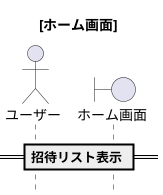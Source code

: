 @startuml{ホーム画面.png}
title [ホーム画面]
hide footbox

actor ユーザー as user
boundary ホーム画面 as view

== 招待リスト表示 ==

@enduml